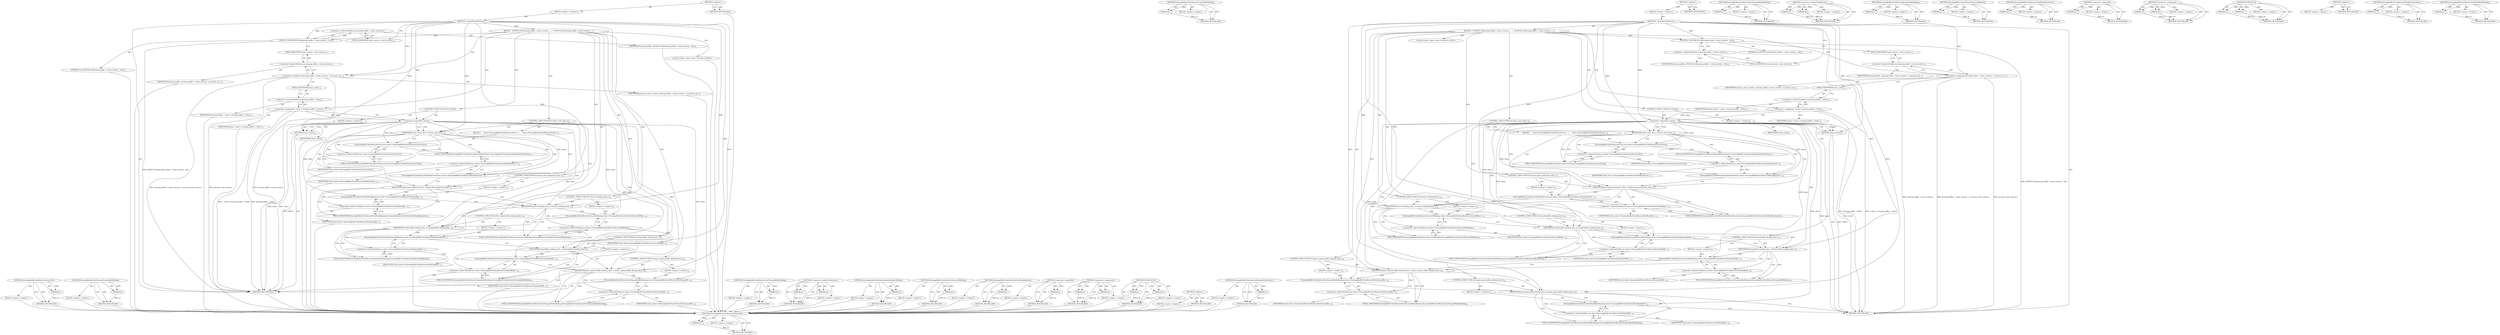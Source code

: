 digraph "DrawingBufferClientRestorePixelPackBufferBinding" {
vulnerable_113 [label=<(METHOD,DrawingBufferClientRestoreScissorTest)>];
vulnerable_114 [label=<(PARAM,p1)>];
vulnerable_115 [label=<(BLOCK,&lt;empty&gt;,&lt;empty&gt;)>];
vulnerable_116 [label=<(METHOD_RETURN,ANY)>];
vulnerable_133 [label=<(METHOD,DrawingBufferClientRestoreFramebufferBinding)>];
vulnerable_134 [label=<(PARAM,p1)>];
vulnerable_135 [label=<(BLOCK,&lt;empty&gt;,&lt;empty&gt;)>];
vulnerable_136 [label=<(METHOD_RETURN,ANY)>];
vulnerable_6 [label=<(METHOD,&lt;global&gt;)<SUB>1</SUB>>];
vulnerable_7 [label=<(BLOCK,&lt;empty&gt;,&lt;empty&gt;)<SUB>1</SUB>>];
vulnerable_8 [label=<(METHOD,~ScopedStateRestorer)<SUB>1</SUB>>];
vulnerable_9 [label=<(BLOCK,{
  DCHECK_EQ(drawing_buffer_-&gt;state_restorer_,...,{
  DCHECK_EQ(drawing_buffer_-&gt;state_restorer_,...)<SUB>1</SUB>>];
vulnerable_10 [label=<(DCHECK_EQ,DCHECK_EQ(drawing_buffer_-&gt;state_restorer_, this))<SUB>2</SUB>>];
vulnerable_11 [label=<(&lt;operator&gt;.indirectFieldAccess,drawing_buffer_-&gt;state_restorer_)<SUB>2</SUB>>];
vulnerable_12 [label=<(IDENTIFIER,drawing_buffer_,DCHECK_EQ(drawing_buffer_-&gt;state_restorer_, this))<SUB>2</SUB>>];
vulnerable_13 [label=<(FIELD_IDENTIFIER,state_restorer_,state_restorer_)<SUB>2</SUB>>];
vulnerable_14 [label=<(LITERAL,this,DCHECK_EQ(drawing_buffer_-&gt;state_restorer_, this))<SUB>2</SUB>>];
vulnerable_15 [label=<(&lt;operator&gt;.assignment,drawing_buffer_-&gt;state_restorer_ = previous_sta...)<SUB>3</SUB>>];
vulnerable_16 [label=<(&lt;operator&gt;.indirectFieldAccess,drawing_buffer_-&gt;state_restorer_)<SUB>3</SUB>>];
vulnerable_17 [label=<(IDENTIFIER,drawing_buffer_,drawing_buffer_-&gt;state_restorer_ = previous_sta...)<SUB>3</SUB>>];
vulnerable_18 [label=<(FIELD_IDENTIFIER,state_restorer_,state_restorer_)<SUB>3</SUB>>];
vulnerable_19 [label=<(IDENTIFIER,previous_state_restorer_,drawing_buffer_-&gt;state_restorer_ = previous_sta...)<SUB>3</SUB>>];
vulnerable_20 [label="<(LOCAL,Client* client: Client*)<SUB>4</SUB>>"];
vulnerable_21 [label=<(&lt;operator&gt;.assignment,* client = drawing_buffer_-&gt;client_)<SUB>4</SUB>>];
vulnerable_22 [label=<(IDENTIFIER,client,* client = drawing_buffer_-&gt;client_)<SUB>4</SUB>>];
vulnerable_23 [label=<(&lt;operator&gt;.indirectFieldAccess,drawing_buffer_-&gt;client_)<SUB>4</SUB>>];
vulnerable_24 [label=<(IDENTIFIER,drawing_buffer_,* client = drawing_buffer_-&gt;client_)<SUB>4</SUB>>];
vulnerable_25 [label=<(FIELD_IDENTIFIER,client_,client_)<SUB>4</SUB>>];
vulnerable_26 [label=<(CONTROL_STRUCTURE,IF,if (!client))<SUB>5</SUB>>];
vulnerable_27 [label=<(&lt;operator&gt;.logicalNot,!client)<SUB>5</SUB>>];
vulnerable_28 [label=<(IDENTIFIER,client,!client)<SUB>5</SUB>>];
vulnerable_29 [label=<(BLOCK,&lt;empty&gt;,&lt;empty&gt;)<SUB>6</SUB>>];
vulnerable_30 [label=<(RETURN,return;,return;)<SUB>6</SUB>>];
vulnerable_31 [label=<(CONTROL_STRUCTURE,IF,if (clear_state_dirty_))<SUB>8</SUB>>];
vulnerable_32 [label=<(IDENTIFIER,clear_state_dirty_,if (clear_state_dirty_))<SUB>8</SUB>>];
vulnerable_33 [label=<(BLOCK,{
     client-&gt;DrawingBufferClientRestoreScisso...,{
     client-&gt;DrawingBufferClientRestoreScisso...)<SUB>8</SUB>>];
vulnerable_34 [label=<(DrawingBufferClientRestoreScissorTest,client-&gt;DrawingBufferClientRestoreScissorTest())<SUB>9</SUB>>];
vulnerable_35 [label=<(&lt;operator&gt;.indirectFieldAccess,client-&gt;DrawingBufferClientRestoreScissorTest)<SUB>9</SUB>>];
vulnerable_36 [label=<(IDENTIFIER,client,client-&gt;DrawingBufferClientRestoreScissorTest())<SUB>9</SUB>>];
vulnerable_37 [label=<(FIELD_IDENTIFIER,DrawingBufferClientRestoreScissorTest,DrawingBufferClientRestoreScissorTest)<SUB>9</SUB>>];
vulnerable_38 [label=<(DrawingBufferClientRestoreMaskAndClearValues,client-&gt;DrawingBufferClientRestoreMaskAndClearV...)<SUB>10</SUB>>];
vulnerable_39 [label=<(&lt;operator&gt;.indirectFieldAccess,client-&gt;DrawingBufferClientRestoreMaskAndClearV...)<SUB>10</SUB>>];
vulnerable_40 [label=<(IDENTIFIER,client,client-&gt;DrawingBufferClientRestoreMaskAndClearV...)<SUB>10</SUB>>];
vulnerable_41 [label=<(FIELD_IDENTIFIER,DrawingBufferClientRestoreMaskAndClearValues,DrawingBufferClientRestoreMaskAndClearValues)<SUB>10</SUB>>];
vulnerable_42 [label=<(CONTROL_STRUCTURE,IF,if (pixel_pack_alignment_dirty_))<SUB>12</SUB>>];
vulnerable_43 [label=<(IDENTIFIER,pixel_pack_alignment_dirty_,if (pixel_pack_alignment_dirty_))<SUB>12</SUB>>];
vulnerable_44 [label=<(BLOCK,&lt;empty&gt;,&lt;empty&gt;)<SUB>13</SUB>>];
vulnerable_45 [label=<(DrawingBufferClientRestorePixelPackAlignment,client-&gt;DrawingBufferClientRestorePixelPackAlig...)<SUB>13</SUB>>];
vulnerable_46 [label=<(&lt;operator&gt;.indirectFieldAccess,client-&gt;DrawingBufferClientRestorePixelPackAlig...)<SUB>13</SUB>>];
vulnerable_47 [label=<(IDENTIFIER,client,client-&gt;DrawingBufferClientRestorePixelPackAlig...)<SUB>13</SUB>>];
vulnerable_48 [label=<(FIELD_IDENTIFIER,DrawingBufferClientRestorePixelPackAlignment,DrawingBufferClientRestorePixelPackAlignment)<SUB>13</SUB>>];
vulnerable_49 [label=<(CONTROL_STRUCTURE,IF,if (texture_binding_dirty_))<SUB>14</SUB>>];
vulnerable_50 [label=<(IDENTIFIER,texture_binding_dirty_,if (texture_binding_dirty_))<SUB>14</SUB>>];
vulnerable_51 [label=<(BLOCK,&lt;empty&gt;,&lt;empty&gt;)<SUB>15</SUB>>];
vulnerable_52 [label=<(DrawingBufferClientRestoreTexture2DBinding,client-&gt;DrawingBufferClientRestoreTexture2DBind...)<SUB>15</SUB>>];
vulnerable_53 [label=<(&lt;operator&gt;.indirectFieldAccess,client-&gt;DrawingBufferClientRestoreTexture2DBinding)<SUB>15</SUB>>];
vulnerable_54 [label=<(IDENTIFIER,client,client-&gt;DrawingBufferClientRestoreTexture2DBind...)<SUB>15</SUB>>];
vulnerable_55 [label=<(FIELD_IDENTIFIER,DrawingBufferClientRestoreTexture2DBinding,DrawingBufferClientRestoreTexture2DBinding)<SUB>15</SUB>>];
vulnerable_56 [label=<(CONTROL_STRUCTURE,IF,if (renderbuffer_binding_dirty_))<SUB>16</SUB>>];
vulnerable_57 [label=<(IDENTIFIER,renderbuffer_binding_dirty_,if (renderbuffer_binding_dirty_))<SUB>16</SUB>>];
vulnerable_58 [label=<(BLOCK,&lt;empty&gt;,&lt;empty&gt;)<SUB>17</SUB>>];
vulnerable_59 [label=<(DrawingBufferClientRestoreRenderbufferBinding,client-&gt;DrawingBufferClientRestoreRenderbufferB...)<SUB>17</SUB>>];
vulnerable_60 [label=<(&lt;operator&gt;.indirectFieldAccess,client-&gt;DrawingBufferClientRestoreRenderbufferB...)<SUB>17</SUB>>];
vulnerable_61 [label=<(IDENTIFIER,client,client-&gt;DrawingBufferClientRestoreRenderbufferB...)<SUB>17</SUB>>];
vulnerable_62 [label=<(FIELD_IDENTIFIER,DrawingBufferClientRestoreRenderbufferBinding,DrawingBufferClientRestoreRenderbufferBinding)<SUB>17</SUB>>];
vulnerable_63 [label=<(CONTROL_STRUCTURE,IF,if (framebuffer_binding_dirty_))<SUB>18</SUB>>];
vulnerable_64 [label=<(IDENTIFIER,framebuffer_binding_dirty_,if (framebuffer_binding_dirty_))<SUB>18</SUB>>];
vulnerable_65 [label=<(BLOCK,&lt;empty&gt;,&lt;empty&gt;)<SUB>19</SUB>>];
vulnerable_66 [label=<(DrawingBufferClientRestoreFramebufferBinding,client-&gt;DrawingBufferClientRestoreFramebufferBi...)<SUB>19</SUB>>];
vulnerable_67 [label=<(&lt;operator&gt;.indirectFieldAccess,client-&gt;DrawingBufferClientRestoreFramebufferBi...)<SUB>19</SUB>>];
vulnerable_68 [label=<(IDENTIFIER,client,client-&gt;DrawingBufferClientRestoreFramebufferBi...)<SUB>19</SUB>>];
vulnerable_69 [label=<(FIELD_IDENTIFIER,DrawingBufferClientRestoreFramebufferBinding,DrawingBufferClientRestoreFramebufferBinding)<SUB>19</SUB>>];
vulnerable_70 [label=<(CONTROL_STRUCTURE,IF,if (pixel_unpack_buffer_binding_dirty_))<SUB>20</SUB>>];
vulnerable_71 [label=<(IDENTIFIER,pixel_unpack_buffer_binding_dirty_,if (pixel_unpack_buffer_binding_dirty_))<SUB>20</SUB>>];
vulnerable_72 [label=<(BLOCK,&lt;empty&gt;,&lt;empty&gt;)<SUB>21</SUB>>];
vulnerable_73 [label=<(DrawingBufferClientRestorePixelUnpackBufferBinding,client-&gt;DrawingBufferClientRestorePixelUnpackBu...)<SUB>21</SUB>>];
vulnerable_74 [label=<(&lt;operator&gt;.indirectFieldAccess,client-&gt;DrawingBufferClientRestorePixelUnpackBu...)<SUB>21</SUB>>];
vulnerable_75 [label=<(IDENTIFIER,client,client-&gt;DrawingBufferClientRestorePixelUnpackBu...)<SUB>21</SUB>>];
vulnerable_76 [label=<(FIELD_IDENTIFIER,DrawingBufferClientRestorePixelUnpackBufferBinding,DrawingBufferClientRestorePixelUnpackBufferBinding)<SUB>21</SUB>>];
vulnerable_77 [label=<(METHOD_RETURN,ANY)<SUB>1</SUB>>];
vulnerable_79 [label=<(METHOD_RETURN,ANY)<SUB>1</SUB>>];
vulnerable_137 [label=<(METHOD,DrawingBufferClientRestorePixelUnpackBufferBinding)>];
vulnerable_138 [label=<(PARAM,p1)>];
vulnerable_139 [label=<(BLOCK,&lt;empty&gt;,&lt;empty&gt;)>];
vulnerable_140 [label=<(METHOD_RETURN,ANY)>];
vulnerable_99 [label=<(METHOD,&lt;operator&gt;.indirectFieldAccess)>];
vulnerable_100 [label=<(PARAM,p1)>];
vulnerable_101 [label=<(PARAM,p2)>];
vulnerable_102 [label=<(BLOCK,&lt;empty&gt;,&lt;empty&gt;)>];
vulnerable_103 [label=<(METHOD_RETURN,ANY)>];
vulnerable_129 [label=<(METHOD,DrawingBufferClientRestoreRenderbufferBinding)>];
vulnerable_130 [label=<(PARAM,p1)>];
vulnerable_131 [label=<(BLOCK,&lt;empty&gt;,&lt;empty&gt;)>];
vulnerable_132 [label=<(METHOD_RETURN,ANY)>];
vulnerable_125 [label=<(METHOD,DrawingBufferClientRestoreTexture2DBinding)>];
vulnerable_126 [label=<(PARAM,p1)>];
vulnerable_127 [label=<(BLOCK,&lt;empty&gt;,&lt;empty&gt;)>];
vulnerable_128 [label=<(METHOD_RETURN,ANY)>];
vulnerable_121 [label=<(METHOD,DrawingBufferClientRestorePixelPackAlignment)>];
vulnerable_122 [label=<(PARAM,p1)>];
vulnerable_123 [label=<(BLOCK,&lt;empty&gt;,&lt;empty&gt;)>];
vulnerable_124 [label=<(METHOD_RETURN,ANY)>];
vulnerable_109 [label=<(METHOD,&lt;operator&gt;.logicalNot)>];
vulnerable_110 [label=<(PARAM,p1)>];
vulnerable_111 [label=<(BLOCK,&lt;empty&gt;,&lt;empty&gt;)>];
vulnerable_112 [label=<(METHOD_RETURN,ANY)>];
vulnerable_104 [label=<(METHOD,&lt;operator&gt;.assignment)>];
vulnerable_105 [label=<(PARAM,p1)>];
vulnerable_106 [label=<(PARAM,p2)>];
vulnerable_107 [label=<(BLOCK,&lt;empty&gt;,&lt;empty&gt;)>];
vulnerable_108 [label=<(METHOD_RETURN,ANY)>];
vulnerable_94 [label=<(METHOD,DCHECK_EQ)>];
vulnerable_95 [label=<(PARAM,p1)>];
vulnerable_96 [label=<(PARAM,p2)>];
vulnerable_97 [label=<(BLOCK,&lt;empty&gt;,&lt;empty&gt;)>];
vulnerable_98 [label=<(METHOD_RETURN,ANY)>];
vulnerable_88 [label=<(METHOD,&lt;global&gt;)<SUB>1</SUB>>];
vulnerable_89 [label=<(BLOCK,&lt;empty&gt;,&lt;empty&gt;)>];
vulnerable_90 [label=<(METHOD_RETURN,ANY)>];
vulnerable_117 [label=<(METHOD,DrawingBufferClientRestoreMaskAndClearValues)>];
vulnerable_118 [label=<(PARAM,p1)>];
vulnerable_119 [label=<(BLOCK,&lt;empty&gt;,&lt;empty&gt;)>];
vulnerable_120 [label=<(METHOD_RETURN,ANY)>];
fixed_120 [label=<(METHOD,DrawingBufferClientRestoreScissorTest)>];
fixed_121 [label=<(PARAM,p1)>];
fixed_122 [label=<(BLOCK,&lt;empty&gt;,&lt;empty&gt;)>];
fixed_123 [label=<(METHOD_RETURN,ANY)>];
fixed_140 [label=<(METHOD,DrawingBufferClientRestoreFramebufferBinding)>];
fixed_141 [label=<(PARAM,p1)>];
fixed_142 [label=<(BLOCK,&lt;empty&gt;,&lt;empty&gt;)>];
fixed_143 [label=<(METHOD_RETURN,ANY)>];
fixed_6 [label=<(METHOD,&lt;global&gt;)<SUB>1</SUB>>];
fixed_7 [label=<(BLOCK,&lt;empty&gt;,&lt;empty&gt;)<SUB>1</SUB>>];
fixed_8 [label=<(METHOD,~ScopedStateRestorer)<SUB>1</SUB>>];
fixed_9 [label=<(BLOCK,{
  DCHECK_EQ(drawing_buffer_-&gt;state_restorer_,...,{
  DCHECK_EQ(drawing_buffer_-&gt;state_restorer_,...)<SUB>1</SUB>>];
fixed_10 [label=<(DCHECK_EQ,DCHECK_EQ(drawing_buffer_-&gt;state_restorer_, this))<SUB>2</SUB>>];
fixed_11 [label=<(&lt;operator&gt;.indirectFieldAccess,drawing_buffer_-&gt;state_restorer_)<SUB>2</SUB>>];
fixed_12 [label=<(IDENTIFIER,drawing_buffer_,DCHECK_EQ(drawing_buffer_-&gt;state_restorer_, this))<SUB>2</SUB>>];
fixed_13 [label=<(FIELD_IDENTIFIER,state_restorer_,state_restorer_)<SUB>2</SUB>>];
fixed_14 [label=<(LITERAL,this,DCHECK_EQ(drawing_buffer_-&gt;state_restorer_, this))<SUB>2</SUB>>];
fixed_15 [label=<(&lt;operator&gt;.assignment,drawing_buffer_-&gt;state_restorer_ = previous_sta...)<SUB>3</SUB>>];
fixed_16 [label=<(&lt;operator&gt;.indirectFieldAccess,drawing_buffer_-&gt;state_restorer_)<SUB>3</SUB>>];
fixed_17 [label=<(IDENTIFIER,drawing_buffer_,drawing_buffer_-&gt;state_restorer_ = previous_sta...)<SUB>3</SUB>>];
fixed_18 [label=<(FIELD_IDENTIFIER,state_restorer_,state_restorer_)<SUB>3</SUB>>];
fixed_19 [label=<(IDENTIFIER,previous_state_restorer_,drawing_buffer_-&gt;state_restorer_ = previous_sta...)<SUB>3</SUB>>];
fixed_20 [label="<(LOCAL,Client* client: Client*)<SUB>4</SUB>>"];
fixed_21 [label=<(&lt;operator&gt;.assignment,* client = drawing_buffer_-&gt;client_)<SUB>4</SUB>>];
fixed_22 [label=<(IDENTIFIER,client,* client = drawing_buffer_-&gt;client_)<SUB>4</SUB>>];
fixed_23 [label=<(&lt;operator&gt;.indirectFieldAccess,drawing_buffer_-&gt;client_)<SUB>4</SUB>>];
fixed_24 [label=<(IDENTIFIER,drawing_buffer_,* client = drawing_buffer_-&gt;client_)<SUB>4</SUB>>];
fixed_25 [label=<(FIELD_IDENTIFIER,client_,client_)<SUB>4</SUB>>];
fixed_26 [label=<(CONTROL_STRUCTURE,IF,if (!client))<SUB>5</SUB>>];
fixed_27 [label=<(&lt;operator&gt;.logicalNot,!client)<SUB>5</SUB>>];
fixed_28 [label=<(IDENTIFIER,client,!client)<SUB>5</SUB>>];
fixed_29 [label=<(BLOCK,&lt;empty&gt;,&lt;empty&gt;)<SUB>6</SUB>>];
fixed_30 [label=<(RETURN,return;,return;)<SUB>6</SUB>>];
fixed_31 [label=<(CONTROL_STRUCTURE,IF,if (clear_state_dirty_))<SUB>8</SUB>>];
fixed_32 [label=<(IDENTIFIER,clear_state_dirty_,if (clear_state_dirty_))<SUB>8</SUB>>];
fixed_33 [label=<(BLOCK,{
     client-&gt;DrawingBufferClientRestoreScisso...,{
     client-&gt;DrawingBufferClientRestoreScisso...)<SUB>8</SUB>>];
fixed_34 [label=<(DrawingBufferClientRestoreScissorTest,client-&gt;DrawingBufferClientRestoreScissorTest())<SUB>9</SUB>>];
fixed_35 [label=<(&lt;operator&gt;.indirectFieldAccess,client-&gt;DrawingBufferClientRestoreScissorTest)<SUB>9</SUB>>];
fixed_36 [label=<(IDENTIFIER,client,client-&gt;DrawingBufferClientRestoreScissorTest())<SUB>9</SUB>>];
fixed_37 [label=<(FIELD_IDENTIFIER,DrawingBufferClientRestoreScissorTest,DrawingBufferClientRestoreScissorTest)<SUB>9</SUB>>];
fixed_38 [label=<(DrawingBufferClientRestoreMaskAndClearValues,client-&gt;DrawingBufferClientRestoreMaskAndClearV...)<SUB>10</SUB>>];
fixed_39 [label=<(&lt;operator&gt;.indirectFieldAccess,client-&gt;DrawingBufferClientRestoreMaskAndClearV...)<SUB>10</SUB>>];
fixed_40 [label=<(IDENTIFIER,client,client-&gt;DrawingBufferClientRestoreMaskAndClearV...)<SUB>10</SUB>>];
fixed_41 [label=<(FIELD_IDENTIFIER,DrawingBufferClientRestoreMaskAndClearValues,DrawingBufferClientRestoreMaskAndClearValues)<SUB>10</SUB>>];
fixed_42 [label=<(CONTROL_STRUCTURE,IF,if (pixel_pack_parameters_dirty_))<SUB>12</SUB>>];
fixed_43 [label=<(IDENTIFIER,pixel_pack_parameters_dirty_,if (pixel_pack_parameters_dirty_))<SUB>12</SUB>>];
fixed_44 [label=<(BLOCK,&lt;empty&gt;,&lt;empty&gt;)<SUB>13</SUB>>];
fixed_45 [label=<(DrawingBufferClientRestorePixelPackParameters,client-&gt;DrawingBufferClientRestorePixelPackPara...)<SUB>13</SUB>>];
fixed_46 [label=<(&lt;operator&gt;.indirectFieldAccess,client-&gt;DrawingBufferClientRestorePixelPackPara...)<SUB>13</SUB>>];
fixed_47 [label=<(IDENTIFIER,client,client-&gt;DrawingBufferClientRestorePixelPackPara...)<SUB>13</SUB>>];
fixed_48 [label=<(FIELD_IDENTIFIER,DrawingBufferClientRestorePixelPackParameters,DrawingBufferClientRestorePixelPackParameters)<SUB>13</SUB>>];
fixed_49 [label=<(CONTROL_STRUCTURE,IF,if (texture_binding_dirty_))<SUB>14</SUB>>];
fixed_50 [label=<(IDENTIFIER,texture_binding_dirty_,if (texture_binding_dirty_))<SUB>14</SUB>>];
fixed_51 [label=<(BLOCK,&lt;empty&gt;,&lt;empty&gt;)<SUB>15</SUB>>];
fixed_52 [label=<(DrawingBufferClientRestoreTexture2DBinding,client-&gt;DrawingBufferClientRestoreTexture2DBind...)<SUB>15</SUB>>];
fixed_53 [label=<(&lt;operator&gt;.indirectFieldAccess,client-&gt;DrawingBufferClientRestoreTexture2DBinding)<SUB>15</SUB>>];
fixed_54 [label=<(IDENTIFIER,client,client-&gt;DrawingBufferClientRestoreTexture2DBind...)<SUB>15</SUB>>];
fixed_55 [label=<(FIELD_IDENTIFIER,DrawingBufferClientRestoreTexture2DBinding,DrawingBufferClientRestoreTexture2DBinding)<SUB>15</SUB>>];
fixed_56 [label=<(CONTROL_STRUCTURE,IF,if (renderbuffer_binding_dirty_))<SUB>16</SUB>>];
fixed_57 [label=<(IDENTIFIER,renderbuffer_binding_dirty_,if (renderbuffer_binding_dirty_))<SUB>16</SUB>>];
fixed_58 [label=<(BLOCK,&lt;empty&gt;,&lt;empty&gt;)<SUB>17</SUB>>];
fixed_59 [label=<(DrawingBufferClientRestoreRenderbufferBinding,client-&gt;DrawingBufferClientRestoreRenderbufferB...)<SUB>17</SUB>>];
fixed_60 [label=<(&lt;operator&gt;.indirectFieldAccess,client-&gt;DrawingBufferClientRestoreRenderbufferB...)<SUB>17</SUB>>];
fixed_61 [label=<(IDENTIFIER,client,client-&gt;DrawingBufferClientRestoreRenderbufferB...)<SUB>17</SUB>>];
fixed_62 [label=<(FIELD_IDENTIFIER,DrawingBufferClientRestoreRenderbufferBinding,DrawingBufferClientRestoreRenderbufferBinding)<SUB>17</SUB>>];
fixed_63 [label=<(CONTROL_STRUCTURE,IF,if (framebuffer_binding_dirty_))<SUB>18</SUB>>];
fixed_64 [label=<(IDENTIFIER,framebuffer_binding_dirty_,if (framebuffer_binding_dirty_))<SUB>18</SUB>>];
fixed_65 [label=<(BLOCK,&lt;empty&gt;,&lt;empty&gt;)<SUB>19</SUB>>];
fixed_66 [label=<(DrawingBufferClientRestoreFramebufferBinding,client-&gt;DrawingBufferClientRestoreFramebufferBi...)<SUB>19</SUB>>];
fixed_67 [label=<(&lt;operator&gt;.indirectFieldAccess,client-&gt;DrawingBufferClientRestoreFramebufferBi...)<SUB>19</SUB>>];
fixed_68 [label=<(IDENTIFIER,client,client-&gt;DrawingBufferClientRestoreFramebufferBi...)<SUB>19</SUB>>];
fixed_69 [label=<(FIELD_IDENTIFIER,DrawingBufferClientRestoreFramebufferBinding,DrawingBufferClientRestoreFramebufferBinding)<SUB>19</SUB>>];
fixed_70 [label=<(CONTROL_STRUCTURE,IF,if (pixel_unpack_buffer_binding_dirty_))<SUB>20</SUB>>];
fixed_71 [label=<(IDENTIFIER,pixel_unpack_buffer_binding_dirty_,if (pixel_unpack_buffer_binding_dirty_))<SUB>20</SUB>>];
fixed_72 [label=<(BLOCK,&lt;empty&gt;,&lt;empty&gt;)<SUB>21</SUB>>];
fixed_73 [label=<(DrawingBufferClientRestorePixelUnpackBufferBinding,client-&gt;DrawingBufferClientRestorePixelUnpackBu...)<SUB>21</SUB>>];
fixed_74 [label=<(&lt;operator&gt;.indirectFieldAccess,client-&gt;DrawingBufferClientRestorePixelUnpackBu...)<SUB>21</SUB>>];
fixed_75 [label=<(IDENTIFIER,client,client-&gt;DrawingBufferClientRestorePixelUnpackBu...)<SUB>21</SUB>>];
fixed_76 [label=<(FIELD_IDENTIFIER,DrawingBufferClientRestorePixelUnpackBufferBinding,DrawingBufferClientRestorePixelUnpackBufferBinding)<SUB>21</SUB>>];
fixed_77 [label=<(CONTROL_STRUCTURE,IF,if (pixel_pack_buffer_binding_dirty_))<SUB>22</SUB>>];
fixed_78 [label=<(IDENTIFIER,pixel_pack_buffer_binding_dirty_,if (pixel_pack_buffer_binding_dirty_))<SUB>22</SUB>>];
fixed_79 [label=<(BLOCK,&lt;empty&gt;,&lt;empty&gt;)<SUB>23</SUB>>];
fixed_80 [label=<(DrawingBufferClientRestorePixelPackBufferBinding,client-&gt;DrawingBufferClientRestorePixelPackBuff...)<SUB>23</SUB>>];
fixed_81 [label=<(&lt;operator&gt;.indirectFieldAccess,client-&gt;DrawingBufferClientRestorePixelPackBuff...)<SUB>23</SUB>>];
fixed_82 [label=<(IDENTIFIER,client,client-&gt;DrawingBufferClientRestorePixelPackBuff...)<SUB>23</SUB>>];
fixed_83 [label=<(FIELD_IDENTIFIER,DrawingBufferClientRestorePixelPackBufferBinding,DrawingBufferClientRestorePixelPackBufferBinding)<SUB>23</SUB>>];
fixed_84 [label=<(METHOD_RETURN,ANY)<SUB>1</SUB>>];
fixed_86 [label=<(METHOD_RETURN,ANY)<SUB>1</SUB>>];
fixed_144 [label=<(METHOD,DrawingBufferClientRestorePixelUnpackBufferBinding)>];
fixed_145 [label=<(PARAM,p1)>];
fixed_146 [label=<(BLOCK,&lt;empty&gt;,&lt;empty&gt;)>];
fixed_147 [label=<(METHOD_RETURN,ANY)>];
fixed_106 [label=<(METHOD,&lt;operator&gt;.indirectFieldAccess)>];
fixed_107 [label=<(PARAM,p1)>];
fixed_108 [label=<(PARAM,p2)>];
fixed_109 [label=<(BLOCK,&lt;empty&gt;,&lt;empty&gt;)>];
fixed_110 [label=<(METHOD_RETURN,ANY)>];
fixed_136 [label=<(METHOD,DrawingBufferClientRestoreRenderbufferBinding)>];
fixed_137 [label=<(PARAM,p1)>];
fixed_138 [label=<(BLOCK,&lt;empty&gt;,&lt;empty&gt;)>];
fixed_139 [label=<(METHOD_RETURN,ANY)>];
fixed_132 [label=<(METHOD,DrawingBufferClientRestoreTexture2DBinding)>];
fixed_133 [label=<(PARAM,p1)>];
fixed_134 [label=<(BLOCK,&lt;empty&gt;,&lt;empty&gt;)>];
fixed_135 [label=<(METHOD_RETURN,ANY)>];
fixed_128 [label=<(METHOD,DrawingBufferClientRestorePixelPackParameters)>];
fixed_129 [label=<(PARAM,p1)>];
fixed_130 [label=<(BLOCK,&lt;empty&gt;,&lt;empty&gt;)>];
fixed_131 [label=<(METHOD_RETURN,ANY)>];
fixed_116 [label=<(METHOD,&lt;operator&gt;.logicalNot)>];
fixed_117 [label=<(PARAM,p1)>];
fixed_118 [label=<(BLOCK,&lt;empty&gt;,&lt;empty&gt;)>];
fixed_119 [label=<(METHOD_RETURN,ANY)>];
fixed_111 [label=<(METHOD,&lt;operator&gt;.assignment)>];
fixed_112 [label=<(PARAM,p1)>];
fixed_113 [label=<(PARAM,p2)>];
fixed_114 [label=<(BLOCK,&lt;empty&gt;,&lt;empty&gt;)>];
fixed_115 [label=<(METHOD_RETURN,ANY)>];
fixed_101 [label=<(METHOD,DCHECK_EQ)>];
fixed_102 [label=<(PARAM,p1)>];
fixed_103 [label=<(PARAM,p2)>];
fixed_104 [label=<(BLOCK,&lt;empty&gt;,&lt;empty&gt;)>];
fixed_105 [label=<(METHOD_RETURN,ANY)>];
fixed_95 [label=<(METHOD,&lt;global&gt;)<SUB>1</SUB>>];
fixed_96 [label=<(BLOCK,&lt;empty&gt;,&lt;empty&gt;)>];
fixed_97 [label=<(METHOD_RETURN,ANY)>];
fixed_124 [label=<(METHOD,DrawingBufferClientRestoreMaskAndClearValues)>];
fixed_125 [label=<(PARAM,p1)>];
fixed_126 [label=<(BLOCK,&lt;empty&gt;,&lt;empty&gt;)>];
fixed_127 [label=<(METHOD_RETURN,ANY)>];
fixed_148 [label=<(METHOD,DrawingBufferClientRestorePixelPackBufferBinding)>];
fixed_149 [label=<(PARAM,p1)>];
fixed_150 [label=<(BLOCK,&lt;empty&gt;,&lt;empty&gt;)>];
fixed_151 [label=<(METHOD_RETURN,ANY)>];
vulnerable_113 -> vulnerable_114  [key=0, label="AST: "];
vulnerable_113 -> vulnerable_114  [key=1, label="DDG: "];
vulnerable_113 -> vulnerable_115  [key=0, label="AST: "];
vulnerable_113 -> vulnerable_116  [key=0, label="AST: "];
vulnerable_113 -> vulnerable_116  [key=1, label="CFG: "];
vulnerable_114 -> vulnerable_116  [key=0, label="DDG: p1"];
vulnerable_115 -> fixed_120  [key=0];
vulnerable_116 -> fixed_120  [key=0];
vulnerable_133 -> vulnerable_134  [key=0, label="AST: "];
vulnerable_133 -> vulnerable_134  [key=1, label="DDG: "];
vulnerable_133 -> vulnerable_135  [key=0, label="AST: "];
vulnerable_133 -> vulnerable_136  [key=0, label="AST: "];
vulnerable_133 -> vulnerable_136  [key=1, label="CFG: "];
vulnerable_134 -> vulnerable_136  [key=0, label="DDG: p1"];
vulnerable_135 -> fixed_120  [key=0];
vulnerable_136 -> fixed_120  [key=0];
vulnerable_6 -> vulnerable_7  [key=0, label="AST: "];
vulnerable_6 -> vulnerable_79  [key=0, label="AST: "];
vulnerable_6 -> vulnerable_79  [key=1, label="CFG: "];
vulnerable_7 -> vulnerable_8  [key=0, label="AST: "];
vulnerable_8 -> vulnerable_9  [key=0, label="AST: "];
vulnerable_8 -> vulnerable_77  [key=0, label="AST: "];
vulnerable_8 -> vulnerable_13  [key=0, label="CFG: "];
vulnerable_8 -> vulnerable_15  [key=0, label="DDG: "];
vulnerable_8 -> vulnerable_10  [key=0, label="DDG: "];
vulnerable_8 -> vulnerable_32  [key=0, label="DDG: "];
vulnerable_8 -> vulnerable_43  [key=0, label="DDG: "];
vulnerable_8 -> vulnerable_50  [key=0, label="DDG: "];
vulnerable_8 -> vulnerable_57  [key=0, label="DDG: "];
vulnerable_8 -> vulnerable_64  [key=0, label="DDG: "];
vulnerable_8 -> vulnerable_71  [key=0, label="DDG: "];
vulnerable_8 -> vulnerable_27  [key=0, label="DDG: "];
vulnerable_8 -> vulnerable_30  [key=0, label="DDG: "];
vulnerable_9 -> vulnerable_10  [key=0, label="AST: "];
vulnerable_9 -> vulnerable_15  [key=0, label="AST: "];
vulnerable_9 -> vulnerable_20  [key=0, label="AST: "];
vulnerable_9 -> vulnerable_21  [key=0, label="AST: "];
vulnerable_9 -> vulnerable_26  [key=0, label="AST: "];
vulnerable_9 -> vulnerable_31  [key=0, label="AST: "];
vulnerable_9 -> vulnerable_42  [key=0, label="AST: "];
vulnerable_9 -> vulnerable_49  [key=0, label="AST: "];
vulnerable_9 -> vulnerable_56  [key=0, label="AST: "];
vulnerable_9 -> vulnerable_63  [key=0, label="AST: "];
vulnerable_9 -> vulnerable_70  [key=0, label="AST: "];
vulnerable_10 -> vulnerable_11  [key=0, label="AST: "];
vulnerable_10 -> vulnerable_14  [key=0, label="AST: "];
vulnerable_10 -> vulnerable_18  [key=0, label="CFG: "];
vulnerable_10 -> vulnerable_77  [key=0, label="DDG: DCHECK_EQ(drawing_buffer_-&gt;state_restorer_, this)"];
vulnerable_11 -> vulnerable_12  [key=0, label="AST: "];
vulnerable_11 -> vulnerable_13  [key=0, label="AST: "];
vulnerable_11 -> vulnerable_10  [key=0, label="CFG: "];
vulnerable_12 -> fixed_120  [key=0];
vulnerable_13 -> vulnerable_11  [key=0, label="CFG: "];
vulnerable_14 -> fixed_120  [key=0];
vulnerable_15 -> vulnerable_16  [key=0, label="AST: "];
vulnerable_15 -> vulnerable_19  [key=0, label="AST: "];
vulnerable_15 -> vulnerable_25  [key=0, label="CFG: "];
vulnerable_15 -> vulnerable_77  [key=0, label="DDG: drawing_buffer_-&gt;state_restorer_"];
vulnerable_15 -> vulnerable_77  [key=1, label="DDG: drawing_buffer_-&gt;state_restorer_ = previous_state_restorer_"];
vulnerable_15 -> vulnerable_77  [key=2, label="DDG: previous_state_restorer_"];
vulnerable_16 -> vulnerable_17  [key=0, label="AST: "];
vulnerable_16 -> vulnerable_18  [key=0, label="AST: "];
vulnerable_16 -> vulnerable_15  [key=0, label="CFG: "];
vulnerable_17 -> fixed_120  [key=0];
vulnerable_18 -> vulnerable_16  [key=0, label="CFG: "];
vulnerable_19 -> fixed_120  [key=0];
vulnerable_20 -> fixed_120  [key=0];
vulnerable_21 -> vulnerable_22  [key=0, label="AST: "];
vulnerable_21 -> vulnerable_23  [key=0, label="AST: "];
vulnerable_21 -> vulnerable_27  [key=0, label="CFG: "];
vulnerable_21 -> vulnerable_27  [key=1, label="DDG: client"];
vulnerable_21 -> vulnerable_77  [key=0, label="DDG: drawing_buffer_-&gt;client_"];
vulnerable_21 -> vulnerable_77  [key=1, label="DDG: * client = drawing_buffer_-&gt;client_"];
vulnerable_22 -> fixed_120  [key=0];
vulnerable_23 -> vulnerable_24  [key=0, label="AST: "];
vulnerable_23 -> vulnerable_25  [key=0, label="AST: "];
vulnerable_23 -> vulnerable_21  [key=0, label="CFG: "];
vulnerable_24 -> fixed_120  [key=0];
vulnerable_25 -> vulnerable_23  [key=0, label="CFG: "];
vulnerable_26 -> vulnerable_27  [key=0, label="AST: "];
vulnerable_26 -> vulnerable_29  [key=0, label="AST: "];
vulnerable_27 -> vulnerable_28  [key=0, label="AST: "];
vulnerable_27 -> vulnerable_30  [key=0, label="CFG: "];
vulnerable_27 -> vulnerable_30  [key=1, label="CDG: "];
vulnerable_27 -> vulnerable_32  [key=0, label="CFG: "];
vulnerable_27 -> vulnerable_32  [key=1, label="CDG: "];
vulnerable_27 -> vulnerable_77  [key=0, label="DDG: client"];
vulnerable_27 -> vulnerable_77  [key=1, label="DDG: !client"];
vulnerable_27 -> vulnerable_34  [key=0, label="DDG: client"];
vulnerable_27 -> vulnerable_38  [key=0, label="DDG: client"];
vulnerable_27 -> vulnerable_45  [key=0, label="DDG: client"];
vulnerable_27 -> vulnerable_52  [key=0, label="DDG: client"];
vulnerable_27 -> vulnerable_59  [key=0, label="DDG: client"];
vulnerable_27 -> vulnerable_66  [key=0, label="DDG: client"];
vulnerable_27 -> vulnerable_73  [key=0, label="DDG: client"];
vulnerable_27 -> vulnerable_64  [key=0, label="CDG: "];
vulnerable_27 -> vulnerable_57  [key=0, label="CDG: "];
vulnerable_27 -> vulnerable_71  [key=0, label="CDG: "];
vulnerable_27 -> vulnerable_50  [key=0, label="CDG: "];
vulnerable_27 -> vulnerable_43  [key=0, label="CDG: "];
vulnerable_28 -> fixed_120  [key=0];
vulnerable_29 -> vulnerable_30  [key=0, label="AST: "];
vulnerable_30 -> vulnerable_77  [key=0, label="CFG: "];
vulnerable_30 -> vulnerable_77  [key=1, label="DDG: &lt;RET&gt;"];
vulnerable_31 -> vulnerable_32  [key=0, label="AST: "];
vulnerable_31 -> vulnerable_33  [key=0, label="AST: "];
vulnerable_32 -> vulnerable_43  [key=0, label="CFG: "];
vulnerable_32 -> vulnerable_37  [key=0, label="CFG: "];
vulnerable_32 -> vulnerable_37  [key=1, label="CDG: "];
vulnerable_32 -> vulnerable_34  [key=0, label="CDG: "];
vulnerable_32 -> vulnerable_38  [key=0, label="CDG: "];
vulnerable_32 -> vulnerable_41  [key=0, label="CDG: "];
vulnerable_32 -> vulnerable_35  [key=0, label="CDG: "];
vulnerable_32 -> vulnerable_39  [key=0, label="CDG: "];
vulnerable_33 -> vulnerable_34  [key=0, label="AST: "];
vulnerable_33 -> vulnerable_38  [key=0, label="AST: "];
vulnerable_34 -> vulnerable_35  [key=0, label="AST: "];
vulnerable_34 -> vulnerable_41  [key=0, label="CFG: "];
vulnerable_35 -> vulnerable_36  [key=0, label="AST: "];
vulnerable_35 -> vulnerable_37  [key=0, label="AST: "];
vulnerable_35 -> vulnerable_34  [key=0, label="CFG: "];
vulnerable_36 -> fixed_120  [key=0];
vulnerable_37 -> vulnerable_35  [key=0, label="CFG: "];
vulnerable_38 -> vulnerable_39  [key=0, label="AST: "];
vulnerable_38 -> vulnerable_43  [key=0, label="CFG: "];
vulnerable_39 -> vulnerable_40  [key=0, label="AST: "];
vulnerable_39 -> vulnerable_41  [key=0, label="AST: "];
vulnerable_39 -> vulnerable_38  [key=0, label="CFG: "];
vulnerable_40 -> fixed_120  [key=0];
vulnerable_41 -> vulnerable_39  [key=0, label="CFG: "];
vulnerable_42 -> vulnerable_43  [key=0, label="AST: "];
vulnerable_42 -> vulnerable_44  [key=0, label="AST: "];
vulnerable_43 -> vulnerable_50  [key=0, label="CFG: "];
vulnerable_43 -> vulnerable_48  [key=0, label="CFG: "];
vulnerable_43 -> vulnerable_48  [key=1, label="CDG: "];
vulnerable_43 -> vulnerable_46  [key=0, label="CDG: "];
vulnerable_43 -> vulnerable_45  [key=0, label="CDG: "];
vulnerable_44 -> vulnerable_45  [key=0, label="AST: "];
vulnerable_45 -> vulnerable_46  [key=0, label="AST: "];
vulnerable_45 -> vulnerable_50  [key=0, label="CFG: "];
vulnerable_46 -> vulnerable_47  [key=0, label="AST: "];
vulnerable_46 -> vulnerable_48  [key=0, label="AST: "];
vulnerable_46 -> vulnerable_45  [key=0, label="CFG: "];
vulnerable_47 -> fixed_120  [key=0];
vulnerable_48 -> vulnerable_46  [key=0, label="CFG: "];
vulnerable_49 -> vulnerable_50  [key=0, label="AST: "];
vulnerable_49 -> vulnerable_51  [key=0, label="AST: "];
vulnerable_50 -> vulnerable_57  [key=0, label="CFG: "];
vulnerable_50 -> vulnerable_55  [key=0, label="CFG: "];
vulnerable_50 -> vulnerable_55  [key=1, label="CDG: "];
vulnerable_50 -> vulnerable_52  [key=0, label="CDG: "];
vulnerable_50 -> vulnerable_53  [key=0, label="CDG: "];
vulnerable_51 -> vulnerable_52  [key=0, label="AST: "];
vulnerable_52 -> vulnerable_53  [key=0, label="AST: "];
vulnerable_52 -> vulnerable_57  [key=0, label="CFG: "];
vulnerable_53 -> vulnerable_54  [key=0, label="AST: "];
vulnerable_53 -> vulnerable_55  [key=0, label="AST: "];
vulnerable_53 -> vulnerable_52  [key=0, label="CFG: "];
vulnerable_54 -> fixed_120  [key=0];
vulnerable_55 -> vulnerable_53  [key=0, label="CFG: "];
vulnerable_56 -> vulnerable_57  [key=0, label="AST: "];
vulnerable_56 -> vulnerable_58  [key=0, label="AST: "];
vulnerable_57 -> vulnerable_64  [key=0, label="CFG: "];
vulnerable_57 -> vulnerable_62  [key=0, label="CFG: "];
vulnerable_57 -> vulnerable_62  [key=1, label="CDG: "];
vulnerable_57 -> vulnerable_60  [key=0, label="CDG: "];
vulnerable_57 -> vulnerable_59  [key=0, label="CDG: "];
vulnerable_58 -> vulnerable_59  [key=0, label="AST: "];
vulnerable_59 -> vulnerable_60  [key=0, label="AST: "];
vulnerable_59 -> vulnerable_64  [key=0, label="CFG: "];
vulnerable_60 -> vulnerable_61  [key=0, label="AST: "];
vulnerable_60 -> vulnerable_62  [key=0, label="AST: "];
vulnerable_60 -> vulnerable_59  [key=0, label="CFG: "];
vulnerable_61 -> fixed_120  [key=0];
vulnerable_62 -> vulnerable_60  [key=0, label="CFG: "];
vulnerable_63 -> vulnerable_64  [key=0, label="AST: "];
vulnerable_63 -> vulnerable_65  [key=0, label="AST: "];
vulnerable_64 -> vulnerable_71  [key=0, label="CFG: "];
vulnerable_64 -> vulnerable_69  [key=0, label="CFG: "];
vulnerable_64 -> vulnerable_69  [key=1, label="CDG: "];
vulnerable_64 -> vulnerable_66  [key=0, label="CDG: "];
vulnerable_64 -> vulnerable_67  [key=0, label="CDG: "];
vulnerable_65 -> vulnerable_66  [key=0, label="AST: "];
vulnerable_66 -> vulnerable_67  [key=0, label="AST: "];
vulnerable_66 -> vulnerable_71  [key=0, label="CFG: "];
vulnerable_67 -> vulnerable_68  [key=0, label="AST: "];
vulnerable_67 -> vulnerable_69  [key=0, label="AST: "];
vulnerable_67 -> vulnerable_66  [key=0, label="CFG: "];
vulnerable_68 -> fixed_120  [key=0];
vulnerable_69 -> vulnerable_67  [key=0, label="CFG: "];
vulnerable_70 -> vulnerable_71  [key=0, label="AST: "];
vulnerable_70 -> vulnerable_72  [key=0, label="AST: "];
vulnerable_71 -> vulnerable_77  [key=0, label="CFG: "];
vulnerable_71 -> vulnerable_76  [key=0, label="CFG: "];
vulnerable_71 -> vulnerable_76  [key=1, label="CDG: "];
vulnerable_71 -> vulnerable_73  [key=0, label="CDG: "];
vulnerable_71 -> vulnerable_74  [key=0, label="CDG: "];
vulnerable_72 -> vulnerable_73  [key=0, label="AST: "];
vulnerable_73 -> vulnerable_74  [key=0, label="AST: "];
vulnerable_73 -> vulnerable_77  [key=0, label="CFG: "];
vulnerable_74 -> vulnerable_75  [key=0, label="AST: "];
vulnerable_74 -> vulnerable_76  [key=0, label="AST: "];
vulnerable_74 -> vulnerable_73  [key=0, label="CFG: "];
vulnerable_75 -> fixed_120  [key=0];
vulnerable_76 -> vulnerable_74  [key=0, label="CFG: "];
vulnerable_77 -> fixed_120  [key=0];
vulnerable_79 -> fixed_120  [key=0];
vulnerable_137 -> vulnerable_138  [key=0, label="AST: "];
vulnerable_137 -> vulnerable_138  [key=1, label="DDG: "];
vulnerable_137 -> vulnerable_139  [key=0, label="AST: "];
vulnerable_137 -> vulnerable_140  [key=0, label="AST: "];
vulnerable_137 -> vulnerable_140  [key=1, label="CFG: "];
vulnerable_138 -> vulnerable_140  [key=0, label="DDG: p1"];
vulnerable_139 -> fixed_120  [key=0];
vulnerable_140 -> fixed_120  [key=0];
vulnerable_99 -> vulnerable_100  [key=0, label="AST: "];
vulnerable_99 -> vulnerable_100  [key=1, label="DDG: "];
vulnerable_99 -> vulnerable_102  [key=0, label="AST: "];
vulnerable_99 -> vulnerable_101  [key=0, label="AST: "];
vulnerable_99 -> vulnerable_101  [key=1, label="DDG: "];
vulnerable_99 -> vulnerable_103  [key=0, label="AST: "];
vulnerable_99 -> vulnerable_103  [key=1, label="CFG: "];
vulnerable_100 -> vulnerable_103  [key=0, label="DDG: p1"];
vulnerable_101 -> vulnerable_103  [key=0, label="DDG: p2"];
vulnerable_102 -> fixed_120  [key=0];
vulnerable_103 -> fixed_120  [key=0];
vulnerable_129 -> vulnerable_130  [key=0, label="AST: "];
vulnerable_129 -> vulnerable_130  [key=1, label="DDG: "];
vulnerable_129 -> vulnerable_131  [key=0, label="AST: "];
vulnerable_129 -> vulnerable_132  [key=0, label="AST: "];
vulnerable_129 -> vulnerable_132  [key=1, label="CFG: "];
vulnerable_130 -> vulnerable_132  [key=0, label="DDG: p1"];
vulnerable_131 -> fixed_120  [key=0];
vulnerable_132 -> fixed_120  [key=0];
vulnerable_125 -> vulnerable_126  [key=0, label="AST: "];
vulnerable_125 -> vulnerable_126  [key=1, label="DDG: "];
vulnerable_125 -> vulnerable_127  [key=0, label="AST: "];
vulnerable_125 -> vulnerable_128  [key=0, label="AST: "];
vulnerable_125 -> vulnerable_128  [key=1, label="CFG: "];
vulnerable_126 -> vulnerable_128  [key=0, label="DDG: p1"];
vulnerable_127 -> fixed_120  [key=0];
vulnerable_128 -> fixed_120  [key=0];
vulnerable_121 -> vulnerable_122  [key=0, label="AST: "];
vulnerable_121 -> vulnerable_122  [key=1, label="DDG: "];
vulnerable_121 -> vulnerable_123  [key=0, label="AST: "];
vulnerable_121 -> vulnerable_124  [key=0, label="AST: "];
vulnerable_121 -> vulnerable_124  [key=1, label="CFG: "];
vulnerable_122 -> vulnerable_124  [key=0, label="DDG: p1"];
vulnerable_123 -> fixed_120  [key=0];
vulnerable_124 -> fixed_120  [key=0];
vulnerable_109 -> vulnerable_110  [key=0, label="AST: "];
vulnerable_109 -> vulnerable_110  [key=1, label="DDG: "];
vulnerable_109 -> vulnerable_111  [key=0, label="AST: "];
vulnerable_109 -> vulnerable_112  [key=0, label="AST: "];
vulnerable_109 -> vulnerable_112  [key=1, label="CFG: "];
vulnerable_110 -> vulnerable_112  [key=0, label="DDG: p1"];
vulnerable_111 -> fixed_120  [key=0];
vulnerable_112 -> fixed_120  [key=0];
vulnerable_104 -> vulnerable_105  [key=0, label="AST: "];
vulnerable_104 -> vulnerable_105  [key=1, label="DDG: "];
vulnerable_104 -> vulnerable_107  [key=0, label="AST: "];
vulnerable_104 -> vulnerable_106  [key=0, label="AST: "];
vulnerable_104 -> vulnerable_106  [key=1, label="DDG: "];
vulnerable_104 -> vulnerable_108  [key=0, label="AST: "];
vulnerable_104 -> vulnerable_108  [key=1, label="CFG: "];
vulnerable_105 -> vulnerable_108  [key=0, label="DDG: p1"];
vulnerable_106 -> vulnerable_108  [key=0, label="DDG: p2"];
vulnerable_107 -> fixed_120  [key=0];
vulnerable_108 -> fixed_120  [key=0];
vulnerable_94 -> vulnerable_95  [key=0, label="AST: "];
vulnerable_94 -> vulnerable_95  [key=1, label="DDG: "];
vulnerable_94 -> vulnerable_97  [key=0, label="AST: "];
vulnerable_94 -> vulnerable_96  [key=0, label="AST: "];
vulnerable_94 -> vulnerable_96  [key=1, label="DDG: "];
vulnerable_94 -> vulnerable_98  [key=0, label="AST: "];
vulnerable_94 -> vulnerable_98  [key=1, label="CFG: "];
vulnerable_95 -> vulnerable_98  [key=0, label="DDG: p1"];
vulnerable_96 -> vulnerable_98  [key=0, label="DDG: p2"];
vulnerable_97 -> fixed_120  [key=0];
vulnerable_98 -> fixed_120  [key=0];
vulnerable_88 -> vulnerable_89  [key=0, label="AST: "];
vulnerable_88 -> vulnerable_90  [key=0, label="AST: "];
vulnerable_88 -> vulnerable_90  [key=1, label="CFG: "];
vulnerable_89 -> fixed_120  [key=0];
vulnerable_90 -> fixed_120  [key=0];
vulnerable_117 -> vulnerable_118  [key=0, label="AST: "];
vulnerable_117 -> vulnerable_118  [key=1, label="DDG: "];
vulnerable_117 -> vulnerable_119  [key=0, label="AST: "];
vulnerable_117 -> vulnerable_120  [key=0, label="AST: "];
vulnerable_117 -> vulnerable_120  [key=1, label="CFG: "];
vulnerable_118 -> vulnerable_120  [key=0, label="DDG: p1"];
vulnerable_119 -> fixed_120  [key=0];
vulnerable_120 -> fixed_120  [key=0];
fixed_120 -> fixed_121  [key=0, label="AST: "];
fixed_120 -> fixed_121  [key=1, label="DDG: "];
fixed_120 -> fixed_122  [key=0, label="AST: "];
fixed_120 -> fixed_123  [key=0, label="AST: "];
fixed_120 -> fixed_123  [key=1, label="CFG: "];
fixed_121 -> fixed_123  [key=0, label="DDG: p1"];
fixed_140 -> fixed_141  [key=0, label="AST: "];
fixed_140 -> fixed_141  [key=1, label="DDG: "];
fixed_140 -> fixed_142  [key=0, label="AST: "];
fixed_140 -> fixed_143  [key=0, label="AST: "];
fixed_140 -> fixed_143  [key=1, label="CFG: "];
fixed_141 -> fixed_143  [key=0, label="DDG: p1"];
fixed_6 -> fixed_7  [key=0, label="AST: "];
fixed_6 -> fixed_86  [key=0, label="AST: "];
fixed_6 -> fixed_86  [key=1, label="CFG: "];
fixed_7 -> fixed_8  [key=0, label="AST: "];
fixed_8 -> fixed_9  [key=0, label="AST: "];
fixed_8 -> fixed_84  [key=0, label="AST: "];
fixed_8 -> fixed_13  [key=0, label="CFG: "];
fixed_8 -> fixed_15  [key=0, label="DDG: "];
fixed_8 -> fixed_10  [key=0, label="DDG: "];
fixed_8 -> fixed_32  [key=0, label="DDG: "];
fixed_8 -> fixed_43  [key=0, label="DDG: "];
fixed_8 -> fixed_50  [key=0, label="DDG: "];
fixed_8 -> fixed_57  [key=0, label="DDG: "];
fixed_8 -> fixed_64  [key=0, label="DDG: "];
fixed_8 -> fixed_71  [key=0, label="DDG: "];
fixed_8 -> fixed_78  [key=0, label="DDG: "];
fixed_8 -> fixed_27  [key=0, label="DDG: "];
fixed_8 -> fixed_30  [key=0, label="DDG: "];
fixed_9 -> fixed_10  [key=0, label="AST: "];
fixed_9 -> fixed_15  [key=0, label="AST: "];
fixed_9 -> fixed_20  [key=0, label="AST: "];
fixed_9 -> fixed_21  [key=0, label="AST: "];
fixed_9 -> fixed_26  [key=0, label="AST: "];
fixed_9 -> fixed_31  [key=0, label="AST: "];
fixed_9 -> fixed_42  [key=0, label="AST: "];
fixed_9 -> fixed_49  [key=0, label="AST: "];
fixed_9 -> fixed_56  [key=0, label="AST: "];
fixed_9 -> fixed_63  [key=0, label="AST: "];
fixed_9 -> fixed_70  [key=0, label="AST: "];
fixed_9 -> fixed_77  [key=0, label="AST: "];
fixed_10 -> fixed_11  [key=0, label="AST: "];
fixed_10 -> fixed_14  [key=0, label="AST: "];
fixed_10 -> fixed_18  [key=0, label="CFG: "];
fixed_10 -> fixed_84  [key=0, label="DDG: DCHECK_EQ(drawing_buffer_-&gt;state_restorer_, this)"];
fixed_11 -> fixed_12  [key=0, label="AST: "];
fixed_11 -> fixed_13  [key=0, label="AST: "];
fixed_11 -> fixed_10  [key=0, label="CFG: "];
fixed_13 -> fixed_11  [key=0, label="CFG: "];
fixed_15 -> fixed_16  [key=0, label="AST: "];
fixed_15 -> fixed_19  [key=0, label="AST: "];
fixed_15 -> fixed_25  [key=0, label="CFG: "];
fixed_15 -> fixed_84  [key=0, label="DDG: drawing_buffer_-&gt;state_restorer_"];
fixed_15 -> fixed_84  [key=1, label="DDG: drawing_buffer_-&gt;state_restorer_ = previous_state_restorer_"];
fixed_15 -> fixed_84  [key=2, label="DDG: previous_state_restorer_"];
fixed_16 -> fixed_17  [key=0, label="AST: "];
fixed_16 -> fixed_18  [key=0, label="AST: "];
fixed_16 -> fixed_15  [key=0, label="CFG: "];
fixed_18 -> fixed_16  [key=0, label="CFG: "];
fixed_21 -> fixed_22  [key=0, label="AST: "];
fixed_21 -> fixed_23  [key=0, label="AST: "];
fixed_21 -> fixed_27  [key=0, label="CFG: "];
fixed_21 -> fixed_27  [key=1, label="DDG: client"];
fixed_21 -> fixed_84  [key=0, label="DDG: drawing_buffer_-&gt;client_"];
fixed_21 -> fixed_84  [key=1, label="DDG: * client = drawing_buffer_-&gt;client_"];
fixed_23 -> fixed_24  [key=0, label="AST: "];
fixed_23 -> fixed_25  [key=0, label="AST: "];
fixed_23 -> fixed_21  [key=0, label="CFG: "];
fixed_25 -> fixed_23  [key=0, label="CFG: "];
fixed_26 -> fixed_27  [key=0, label="AST: "];
fixed_26 -> fixed_29  [key=0, label="AST: "];
fixed_27 -> fixed_28  [key=0, label="AST: "];
fixed_27 -> fixed_30  [key=0, label="CFG: "];
fixed_27 -> fixed_30  [key=1, label="CDG: "];
fixed_27 -> fixed_32  [key=0, label="CFG: "];
fixed_27 -> fixed_32  [key=1, label="CDG: "];
fixed_27 -> fixed_84  [key=0, label="DDG: client"];
fixed_27 -> fixed_84  [key=1, label="DDG: !client"];
fixed_27 -> fixed_34  [key=0, label="DDG: client"];
fixed_27 -> fixed_38  [key=0, label="DDG: client"];
fixed_27 -> fixed_45  [key=0, label="DDG: client"];
fixed_27 -> fixed_52  [key=0, label="DDG: client"];
fixed_27 -> fixed_59  [key=0, label="DDG: client"];
fixed_27 -> fixed_66  [key=0, label="DDG: client"];
fixed_27 -> fixed_73  [key=0, label="DDG: client"];
fixed_27 -> fixed_80  [key=0, label="DDG: client"];
fixed_27 -> fixed_64  [key=0, label="CDG: "];
fixed_27 -> fixed_57  [key=0, label="CDG: "];
fixed_27 -> fixed_71  [key=0, label="CDG: "];
fixed_27 -> fixed_50  [key=0, label="CDG: "];
fixed_27 -> fixed_78  [key=0, label="CDG: "];
fixed_27 -> fixed_43  [key=0, label="CDG: "];
fixed_29 -> fixed_30  [key=0, label="AST: "];
fixed_30 -> fixed_84  [key=0, label="CFG: "];
fixed_30 -> fixed_84  [key=1, label="DDG: &lt;RET&gt;"];
fixed_31 -> fixed_32  [key=0, label="AST: "];
fixed_31 -> fixed_33  [key=0, label="AST: "];
fixed_32 -> fixed_43  [key=0, label="CFG: "];
fixed_32 -> fixed_37  [key=0, label="CFG: "];
fixed_32 -> fixed_37  [key=1, label="CDG: "];
fixed_32 -> fixed_34  [key=0, label="CDG: "];
fixed_32 -> fixed_38  [key=0, label="CDG: "];
fixed_32 -> fixed_41  [key=0, label="CDG: "];
fixed_32 -> fixed_35  [key=0, label="CDG: "];
fixed_32 -> fixed_39  [key=0, label="CDG: "];
fixed_33 -> fixed_34  [key=0, label="AST: "];
fixed_33 -> fixed_38  [key=0, label="AST: "];
fixed_34 -> fixed_35  [key=0, label="AST: "];
fixed_34 -> fixed_41  [key=0, label="CFG: "];
fixed_35 -> fixed_36  [key=0, label="AST: "];
fixed_35 -> fixed_37  [key=0, label="AST: "];
fixed_35 -> fixed_34  [key=0, label="CFG: "];
fixed_37 -> fixed_35  [key=0, label="CFG: "];
fixed_38 -> fixed_39  [key=0, label="AST: "];
fixed_38 -> fixed_43  [key=0, label="CFG: "];
fixed_39 -> fixed_40  [key=0, label="AST: "];
fixed_39 -> fixed_41  [key=0, label="AST: "];
fixed_39 -> fixed_38  [key=0, label="CFG: "];
fixed_41 -> fixed_39  [key=0, label="CFG: "];
fixed_42 -> fixed_43  [key=0, label="AST: "];
fixed_42 -> fixed_44  [key=0, label="AST: "];
fixed_43 -> fixed_50  [key=0, label="CFG: "];
fixed_43 -> fixed_48  [key=0, label="CFG: "];
fixed_43 -> fixed_48  [key=1, label="CDG: "];
fixed_43 -> fixed_46  [key=0, label="CDG: "];
fixed_43 -> fixed_45  [key=0, label="CDG: "];
fixed_44 -> fixed_45  [key=0, label="AST: "];
fixed_45 -> fixed_46  [key=0, label="AST: "];
fixed_45 -> fixed_50  [key=0, label="CFG: "];
fixed_46 -> fixed_47  [key=0, label="AST: "];
fixed_46 -> fixed_48  [key=0, label="AST: "];
fixed_46 -> fixed_45  [key=0, label="CFG: "];
fixed_48 -> fixed_46  [key=0, label="CFG: "];
fixed_49 -> fixed_50  [key=0, label="AST: "];
fixed_49 -> fixed_51  [key=0, label="AST: "];
fixed_50 -> fixed_57  [key=0, label="CFG: "];
fixed_50 -> fixed_55  [key=0, label="CFG: "];
fixed_50 -> fixed_55  [key=1, label="CDG: "];
fixed_50 -> fixed_52  [key=0, label="CDG: "];
fixed_50 -> fixed_53  [key=0, label="CDG: "];
fixed_51 -> fixed_52  [key=0, label="AST: "];
fixed_52 -> fixed_53  [key=0, label="AST: "];
fixed_52 -> fixed_57  [key=0, label="CFG: "];
fixed_53 -> fixed_54  [key=0, label="AST: "];
fixed_53 -> fixed_55  [key=0, label="AST: "];
fixed_53 -> fixed_52  [key=0, label="CFG: "];
fixed_55 -> fixed_53  [key=0, label="CFG: "];
fixed_56 -> fixed_57  [key=0, label="AST: "];
fixed_56 -> fixed_58  [key=0, label="AST: "];
fixed_57 -> fixed_64  [key=0, label="CFG: "];
fixed_57 -> fixed_62  [key=0, label="CFG: "];
fixed_57 -> fixed_62  [key=1, label="CDG: "];
fixed_57 -> fixed_60  [key=0, label="CDG: "];
fixed_57 -> fixed_59  [key=0, label="CDG: "];
fixed_58 -> fixed_59  [key=0, label="AST: "];
fixed_59 -> fixed_60  [key=0, label="AST: "];
fixed_59 -> fixed_64  [key=0, label="CFG: "];
fixed_60 -> fixed_61  [key=0, label="AST: "];
fixed_60 -> fixed_62  [key=0, label="AST: "];
fixed_60 -> fixed_59  [key=0, label="CFG: "];
fixed_62 -> fixed_60  [key=0, label="CFG: "];
fixed_63 -> fixed_64  [key=0, label="AST: "];
fixed_63 -> fixed_65  [key=0, label="AST: "];
fixed_64 -> fixed_71  [key=0, label="CFG: "];
fixed_64 -> fixed_69  [key=0, label="CFG: "];
fixed_64 -> fixed_69  [key=1, label="CDG: "];
fixed_64 -> fixed_66  [key=0, label="CDG: "];
fixed_64 -> fixed_67  [key=0, label="CDG: "];
fixed_65 -> fixed_66  [key=0, label="AST: "];
fixed_66 -> fixed_67  [key=0, label="AST: "];
fixed_66 -> fixed_71  [key=0, label="CFG: "];
fixed_67 -> fixed_68  [key=0, label="AST: "];
fixed_67 -> fixed_69  [key=0, label="AST: "];
fixed_67 -> fixed_66  [key=0, label="CFG: "];
fixed_69 -> fixed_67  [key=0, label="CFG: "];
fixed_70 -> fixed_71  [key=0, label="AST: "];
fixed_70 -> fixed_72  [key=0, label="AST: "];
fixed_71 -> fixed_78  [key=0, label="CFG: "];
fixed_71 -> fixed_76  [key=0, label="CFG: "];
fixed_71 -> fixed_76  [key=1, label="CDG: "];
fixed_71 -> fixed_73  [key=0, label="CDG: "];
fixed_71 -> fixed_74  [key=0, label="CDG: "];
fixed_72 -> fixed_73  [key=0, label="AST: "];
fixed_73 -> fixed_74  [key=0, label="AST: "];
fixed_73 -> fixed_78  [key=0, label="CFG: "];
fixed_74 -> fixed_75  [key=0, label="AST: "];
fixed_74 -> fixed_76  [key=0, label="AST: "];
fixed_74 -> fixed_73  [key=0, label="CFG: "];
fixed_76 -> fixed_74  [key=0, label="CFG: "];
fixed_77 -> fixed_78  [key=0, label="AST: "];
fixed_77 -> fixed_79  [key=0, label="AST: "];
fixed_78 -> fixed_84  [key=0, label="CFG: "];
fixed_78 -> fixed_83  [key=0, label="CFG: "];
fixed_78 -> fixed_83  [key=1, label="CDG: "];
fixed_78 -> fixed_80  [key=0, label="CDG: "];
fixed_78 -> fixed_81  [key=0, label="CDG: "];
fixed_79 -> fixed_80  [key=0, label="AST: "];
fixed_80 -> fixed_81  [key=0, label="AST: "];
fixed_80 -> fixed_84  [key=0, label="CFG: "];
fixed_81 -> fixed_82  [key=0, label="AST: "];
fixed_81 -> fixed_83  [key=0, label="AST: "];
fixed_81 -> fixed_80  [key=0, label="CFG: "];
fixed_83 -> fixed_81  [key=0, label="CFG: "];
fixed_144 -> fixed_145  [key=0, label="AST: "];
fixed_144 -> fixed_145  [key=1, label="DDG: "];
fixed_144 -> fixed_146  [key=0, label="AST: "];
fixed_144 -> fixed_147  [key=0, label="AST: "];
fixed_144 -> fixed_147  [key=1, label="CFG: "];
fixed_145 -> fixed_147  [key=0, label="DDG: p1"];
fixed_106 -> fixed_107  [key=0, label="AST: "];
fixed_106 -> fixed_107  [key=1, label="DDG: "];
fixed_106 -> fixed_109  [key=0, label="AST: "];
fixed_106 -> fixed_108  [key=0, label="AST: "];
fixed_106 -> fixed_108  [key=1, label="DDG: "];
fixed_106 -> fixed_110  [key=0, label="AST: "];
fixed_106 -> fixed_110  [key=1, label="CFG: "];
fixed_107 -> fixed_110  [key=0, label="DDG: p1"];
fixed_108 -> fixed_110  [key=0, label="DDG: p2"];
fixed_136 -> fixed_137  [key=0, label="AST: "];
fixed_136 -> fixed_137  [key=1, label="DDG: "];
fixed_136 -> fixed_138  [key=0, label="AST: "];
fixed_136 -> fixed_139  [key=0, label="AST: "];
fixed_136 -> fixed_139  [key=1, label="CFG: "];
fixed_137 -> fixed_139  [key=0, label="DDG: p1"];
fixed_132 -> fixed_133  [key=0, label="AST: "];
fixed_132 -> fixed_133  [key=1, label="DDG: "];
fixed_132 -> fixed_134  [key=0, label="AST: "];
fixed_132 -> fixed_135  [key=0, label="AST: "];
fixed_132 -> fixed_135  [key=1, label="CFG: "];
fixed_133 -> fixed_135  [key=0, label="DDG: p1"];
fixed_128 -> fixed_129  [key=0, label="AST: "];
fixed_128 -> fixed_129  [key=1, label="DDG: "];
fixed_128 -> fixed_130  [key=0, label="AST: "];
fixed_128 -> fixed_131  [key=0, label="AST: "];
fixed_128 -> fixed_131  [key=1, label="CFG: "];
fixed_129 -> fixed_131  [key=0, label="DDG: p1"];
fixed_116 -> fixed_117  [key=0, label="AST: "];
fixed_116 -> fixed_117  [key=1, label="DDG: "];
fixed_116 -> fixed_118  [key=0, label="AST: "];
fixed_116 -> fixed_119  [key=0, label="AST: "];
fixed_116 -> fixed_119  [key=1, label="CFG: "];
fixed_117 -> fixed_119  [key=0, label="DDG: p1"];
fixed_111 -> fixed_112  [key=0, label="AST: "];
fixed_111 -> fixed_112  [key=1, label="DDG: "];
fixed_111 -> fixed_114  [key=0, label="AST: "];
fixed_111 -> fixed_113  [key=0, label="AST: "];
fixed_111 -> fixed_113  [key=1, label="DDG: "];
fixed_111 -> fixed_115  [key=0, label="AST: "];
fixed_111 -> fixed_115  [key=1, label="CFG: "];
fixed_112 -> fixed_115  [key=0, label="DDG: p1"];
fixed_113 -> fixed_115  [key=0, label="DDG: p2"];
fixed_101 -> fixed_102  [key=0, label="AST: "];
fixed_101 -> fixed_102  [key=1, label="DDG: "];
fixed_101 -> fixed_104  [key=0, label="AST: "];
fixed_101 -> fixed_103  [key=0, label="AST: "];
fixed_101 -> fixed_103  [key=1, label="DDG: "];
fixed_101 -> fixed_105  [key=0, label="AST: "];
fixed_101 -> fixed_105  [key=1, label="CFG: "];
fixed_102 -> fixed_105  [key=0, label="DDG: p1"];
fixed_103 -> fixed_105  [key=0, label="DDG: p2"];
fixed_95 -> fixed_96  [key=0, label="AST: "];
fixed_95 -> fixed_97  [key=0, label="AST: "];
fixed_95 -> fixed_97  [key=1, label="CFG: "];
fixed_124 -> fixed_125  [key=0, label="AST: "];
fixed_124 -> fixed_125  [key=1, label="DDG: "];
fixed_124 -> fixed_126  [key=0, label="AST: "];
fixed_124 -> fixed_127  [key=0, label="AST: "];
fixed_124 -> fixed_127  [key=1, label="CFG: "];
fixed_125 -> fixed_127  [key=0, label="DDG: p1"];
fixed_148 -> fixed_149  [key=0, label="AST: "];
fixed_148 -> fixed_149  [key=1, label="DDG: "];
fixed_148 -> fixed_150  [key=0, label="AST: "];
fixed_148 -> fixed_151  [key=0, label="AST: "];
fixed_148 -> fixed_151  [key=1, label="CFG: "];
fixed_149 -> fixed_151  [key=0, label="DDG: p1"];
}
